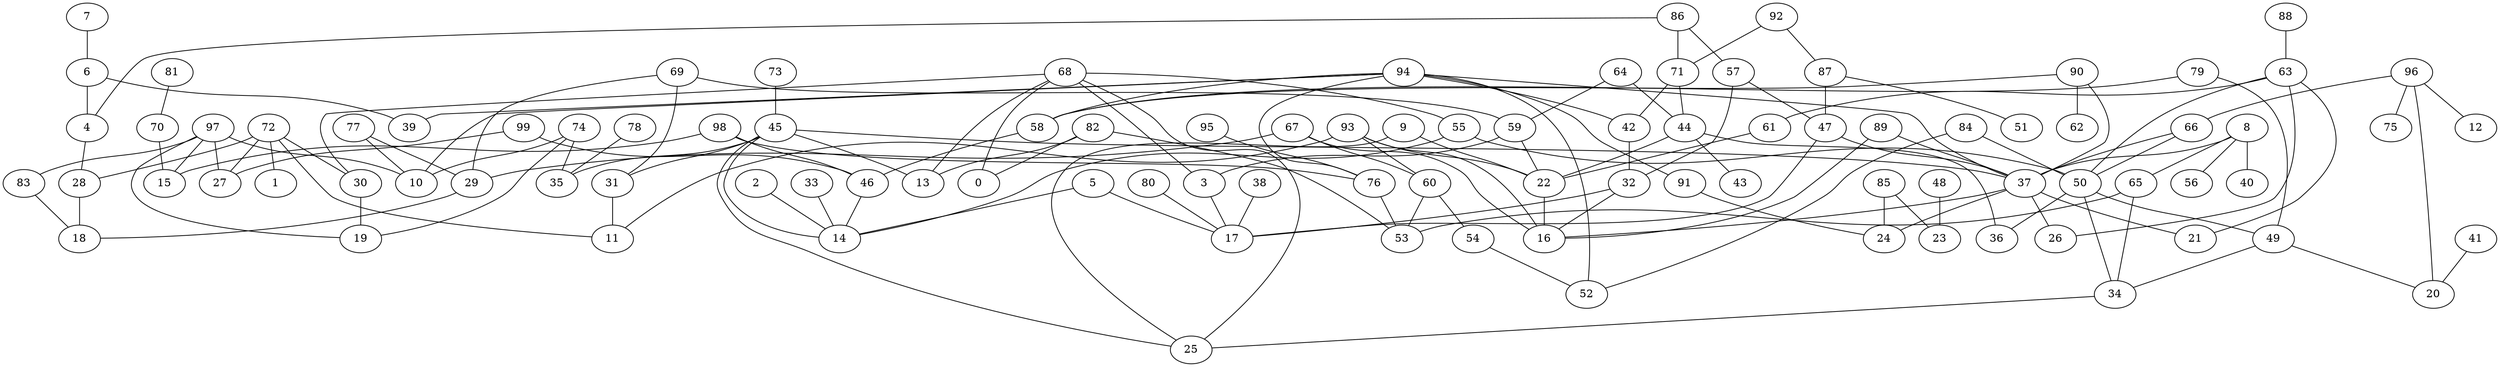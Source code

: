 digraph GG_graph {

subgraph G_graph {
edge [color = black]
"98" -> "46" [dir = none]
"98" -> "15" [dir = none]
"4" -> "28" [dir = none]
"5" -> "17" [dir = none]
"78" -> "35" [dir = none]
"91" -> "24" [dir = none]
"87" -> "51" [dir = none]
"87" -> "47" [dir = none]
"48" -> "23" [dir = none]
"41" -> "20" [dir = none]
"54" -> "52" [dir = none]
"82" -> "13" [dir = none]
"79" -> "49" [dir = none]
"80" -> "17" [dir = none]
"72" -> "28" [dir = none]
"72" -> "30" [dir = none]
"72" -> "1" [dir = none]
"72" -> "11" [dir = none]
"65" -> "53" [dir = none]
"7" -> "6" [dir = none]
"92" -> "71" [dir = none]
"83" -> "18" [dir = none]
"85" -> "23" [dir = none]
"85" -> "24" [dir = none]
"22" -> "16" [dir = none]
"70" -> "15" [dir = none]
"66" -> "37" [dir = none]
"95" -> "76" [dir = none]
"69" -> "31" [dir = none]
"81" -> "70" [dir = none]
"8" -> "56" [dir = none]
"8" -> "40" [dir = none]
"8" -> "37" [dir = none]
"99" -> "27" [dir = none]
"74" -> "19" [dir = none]
"32" -> "16" [dir = none]
"57" -> "47" [dir = none]
"45" -> "31" [dir = none]
"45" -> "35" [dir = none]
"45" -> "14" [dir = none]
"45" -> "13" [dir = none]
"45" -> "37" [dir = none]
"93" -> "11" [dir = none]
"93" -> "60" [dir = none]
"93" -> "16" [dir = none]
"9" -> "25" [dir = none]
"9" -> "22" [dir = none]
"37" -> "24" [dir = none]
"37" -> "21" [dir = none]
"37" -> "26" [dir = none]
"37" -> "16" [dir = none]
"97" -> "83" [dir = none]
"97" -> "19" [dir = none]
"97" -> "27" [dir = none]
"97" -> "15" [dir = none]
"97" -> "10" [dir = none]
"3" -> "17" [dir = none]
"94" -> "39" [dir = none]
"94" -> "10" [dir = none]
"94" -> "58" [dir = none]
"94" -> "76" [dir = none]
"94" -> "42" [dir = none]
"44" -> "43" [dir = none]
"44" -> "22" [dir = none]
"42" -> "32" [dir = none]
"77" -> "29" [dir = none]
"77" -> "10" [dir = none]
"90" -> "62" [dir = none]
"90" -> "37" [dir = none]
"63" -> "50" [dir = none]
"63" -> "26" [dir = none]
"47" -> "17" [dir = none]
"47" -> "37" [dir = none]
"96" -> "75" [dir = none]
"96" -> "20" [dir = none]
"96" -> "12" [dir = none]
"96" -> "66" [dir = none]
"89" -> "16" [dir = none]
"60" -> "53" [dir = none]
"73" -> "45" [dir = none]
"86" -> "57" [dir = none]
"64" -> "59" [dir = none]
"64" -> "44" [dir = none]
"2" -> "14" [dir = none]
"50" -> "34" [dir = none]
"50" -> "49" [dir = none]
"50" -> "36" [dir = none]
"67" -> "16" [dir = none]
"68" -> "0" [dir = none]
"68" -> "55" [dir = none]
"68" -> "13" [dir = none]
"84" -> "52" [dir = none]
"84" -> "50" [dir = none]
"38" -> "17" [dir = none]
"61" -> "22" [dir = none]
"6" -> "39" [dir = none]
"33" -> "14" [dir = none]
"88" -> "63" [dir = none]
"71" -> "42" [dir = none]
"67" -> "60" [dir = none]
"8" -> "65" [dir = none]
"71" -> "44" [dir = none]
"72" -> "27" [dir = none]
"79" -> "58" [dir = none]
"98" -> "76" [dir = none]
"28" -> "18" [dir = none]
"49" -> "20" [dir = none]
"59" -> "22" [dir = none]
"31" -> "11" [dir = none]
"29" -> "18" [dir = none]
"68" -> "25" [dir = none]
"57" -> "32" [dir = none]
"34" -> "25" [dir = none]
"60" -> "54" [dir = none]
"76" -> "53" [dir = none]
"6" -> "4" [dir = none]
"69" -> "59" [dir = none]
"59" -> "3" [dir = none]
"46" -> "14" [dir = none]
"74" -> "35" [dir = none]
"94" -> "52" [dir = none]
"86" -> "4" [dir = none]
"49" -> "34" [dir = none]
"44" -> "36" [dir = none]
"67" -> "29" [dir = none]
"89" -> "37" [dir = none]
"65" -> "34" [dir = none]
"30" -> "19" [dir = none]
"66" -> "50" [dir = none]
"45" -> "25" [dir = none]
"68" -> "30" [dir = none]
"55" -> "50" [dir = none]
"82" -> "53" [dir = none]
"90" -> "58" [dir = none]
"74" -> "10" [dir = none]
"68" -> "3" [dir = none]
"5" -> "14" [dir = none]
"94" -> "91" [dir = none]
"94" -> "37" [dir = none]
"63" -> "21" [dir = none]
"63" -> "61" [dir = none]
"86" -> "71" [dir = none]
"99" -> "46" [dir = none]
"58" -> "46" [dir = none]
"92" -> "87" [dir = none]
"82" -> "0" [dir = none]
"93" -> "22" [dir = none]
"55" -> "14" [dir = none]
"69" -> "29" [dir = none]
"32" -> "17" [dir = none]
}

}
